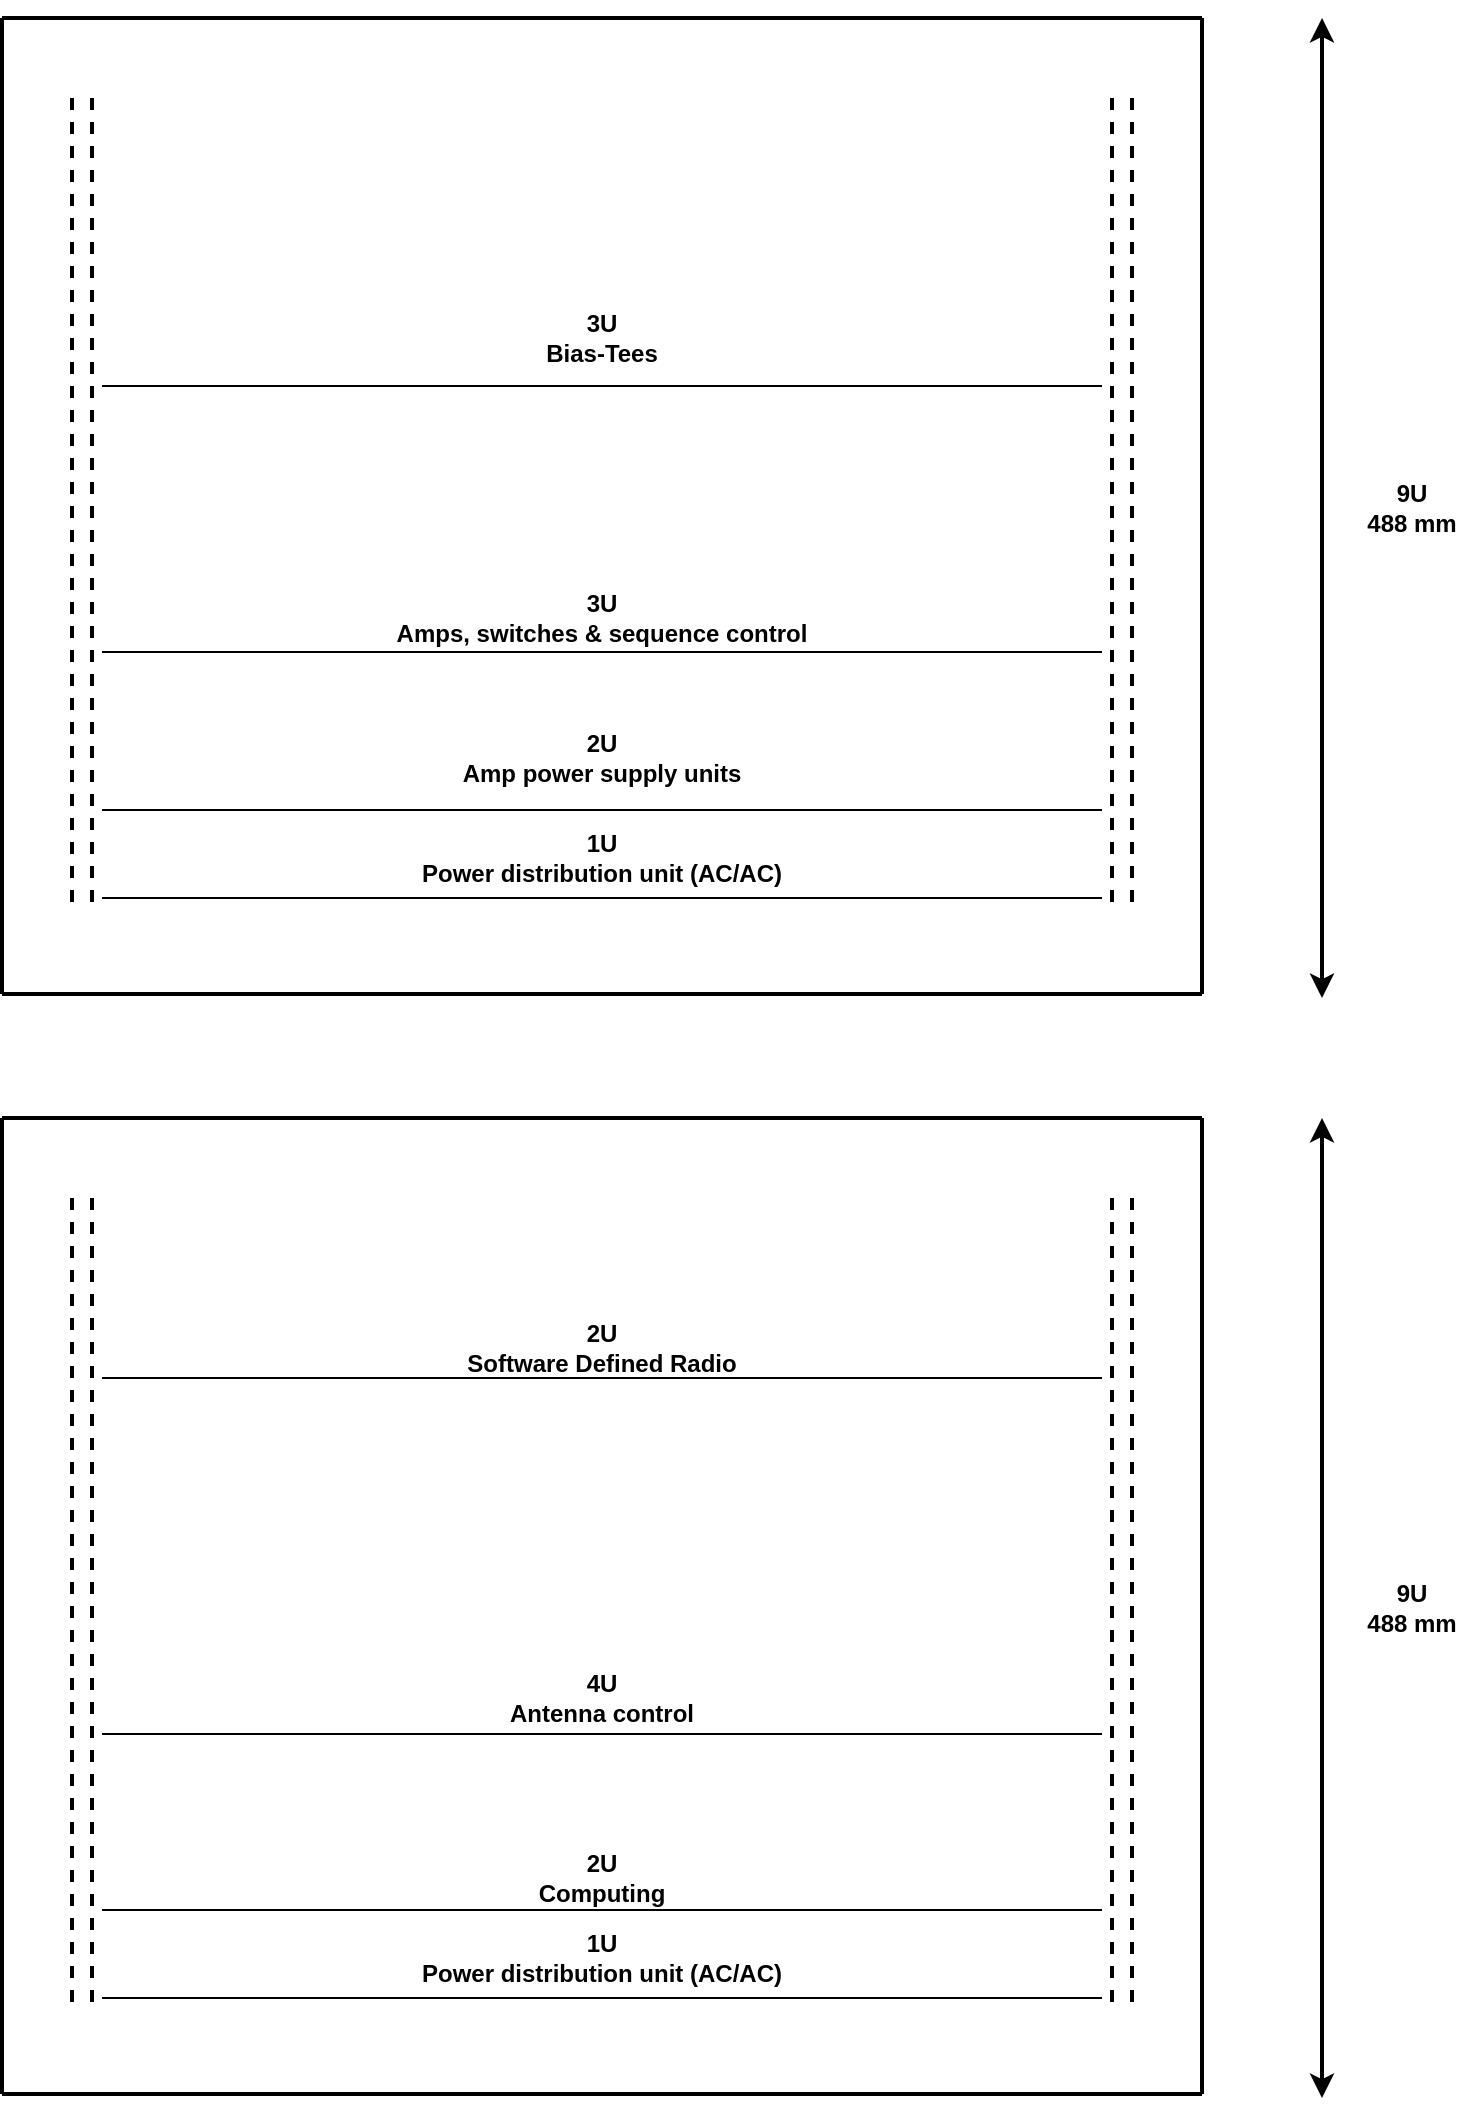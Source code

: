 <mxfile version="14.6.13" type="device"><diagram id="d4d99xbys6bQQSA0kd4D" name="Page-1"><mxGraphModel dx="1350" dy="804" grid="1" gridSize="10" guides="1" tooltips="1" connect="1" arrows="1" fold="1" page="1" pageScale="1" pageWidth="850" pageHeight="1100" math="0" shadow="0"><root><mxCell id="0"/><mxCell id="1" parent="0"/><mxCell id="thqF70EmzegMDwS9odjr-2" value="" style="endArrow=none;html=1;strokeWidth=2;targetPerimeterSpacing=1;" parent="1" edge="1"><mxGeometry width="50" height="50" relative="1" as="geometry"><mxPoint x="10" y="10" as="sourcePoint"/><mxPoint x="10" y="498" as="targetPoint"/></mxGeometry></mxCell><mxCell id="thqF70EmzegMDwS9odjr-3" value="" style="endArrow=none;html=1;strokeWidth=2;" parent="1" edge="1"><mxGeometry width="50" height="50" relative="1" as="geometry"><mxPoint x="10" y="10" as="sourcePoint"/><mxPoint x="610" y="10" as="targetPoint"/></mxGeometry></mxCell><mxCell id="thqF70EmzegMDwS9odjr-4" value="" style="endArrow=none;html=1;strokeWidth=2;" parent="1" edge="1"><mxGeometry width="50" height="50" relative="1" as="geometry"><mxPoint x="10" y="498" as="sourcePoint"/><mxPoint x="610" y="498" as="targetPoint"/></mxGeometry></mxCell><mxCell id="thqF70EmzegMDwS9odjr-5" value="" style="endArrow=none;html=1;strokeWidth=2;targetPerimeterSpacing=1;" parent="1" edge="1"><mxGeometry width="50" height="50" relative="1" as="geometry"><mxPoint x="610" y="10" as="sourcePoint"/><mxPoint x="610" y="498" as="targetPoint"/></mxGeometry></mxCell><mxCell id="thqF70EmzegMDwS9odjr-6" value="" style="endArrow=none;dashed=1;html=1;strokeWidth=2;" parent="1" edge="1"><mxGeometry width="50" height="50" relative="1" as="geometry"><mxPoint x="55" y="50" as="sourcePoint"/><mxPoint x="55" y="458" as="targetPoint"/></mxGeometry></mxCell><mxCell id="thqF70EmzegMDwS9odjr-8" value="" style="endArrow=none;dashed=1;html=1;strokeWidth=2;" parent="1" edge="1"><mxGeometry width="50" height="50" relative="1" as="geometry"><mxPoint x="565" y="50" as="sourcePoint"/><mxPoint x="565" y="458" as="targetPoint"/></mxGeometry></mxCell><mxCell id="thqF70EmzegMDwS9odjr-9" value="" style="endArrow=none;dashed=1;html=1;strokeWidth=2;" parent="1" edge="1"><mxGeometry width="50" height="50" relative="1" as="geometry"><mxPoint x="45" y="50" as="sourcePoint"/><mxPoint x="45" y="458" as="targetPoint"/></mxGeometry></mxCell><mxCell id="thqF70EmzegMDwS9odjr-10" value="" style="endArrow=none;dashed=1;html=1;strokeWidth=2;" parent="1" edge="1"><mxGeometry width="50" height="50" relative="1" as="geometry"><mxPoint x="575" y="50" as="sourcePoint"/><mxPoint x="575" y="458" as="targetPoint"/></mxGeometry></mxCell><mxCell id="thqF70EmzegMDwS9odjr-11" value="" style="endArrow=none;html=1;strokeWidth=1;" parent="1" edge="1"><mxGeometry width="50" height="50" relative="1" as="geometry"><mxPoint x="60" y="450" as="sourcePoint"/><mxPoint x="560" y="450" as="targetPoint"/></mxGeometry></mxCell><mxCell id="thqF70EmzegMDwS9odjr-13" value="" style="endArrow=none;html=1;strokeWidth=1;" parent="1" edge="1"><mxGeometry width="50" height="50" relative="1" as="geometry"><mxPoint x="60" y="327" as="sourcePoint"/><mxPoint x="560" y="327" as="targetPoint"/></mxGeometry></mxCell><mxCell id="thqF70EmzegMDwS9odjr-16" value="" style="endArrow=none;html=1;strokeWidth=1;" parent="1" edge="1"><mxGeometry width="50" height="50" relative="1" as="geometry"><mxPoint x="60" y="194" as="sourcePoint"/><mxPoint x="560" y="194" as="targetPoint"/></mxGeometry></mxCell><mxCell id="thqF70EmzegMDwS9odjr-18" value="" style="endArrow=none;html=1;strokeWidth=2;targetPerimeterSpacing=1;" parent="1" edge="1"><mxGeometry width="50" height="50" relative="1" as="geometry"><mxPoint x="10" y="560" as="sourcePoint"/><mxPoint x="10" y="1048" as="targetPoint"/></mxGeometry></mxCell><mxCell id="thqF70EmzegMDwS9odjr-19" value="" style="endArrow=none;html=1;strokeWidth=2;" parent="1" edge="1"><mxGeometry width="50" height="50" relative="1" as="geometry"><mxPoint x="10" y="560" as="sourcePoint"/><mxPoint x="610" y="560" as="targetPoint"/></mxGeometry></mxCell><mxCell id="thqF70EmzegMDwS9odjr-20" value="" style="endArrow=none;html=1;strokeWidth=2;" parent="1" edge="1"><mxGeometry width="50" height="50" relative="1" as="geometry"><mxPoint x="10" y="1048" as="sourcePoint"/><mxPoint x="610" y="1048" as="targetPoint"/></mxGeometry></mxCell><mxCell id="thqF70EmzegMDwS9odjr-21" value="" style="endArrow=none;html=1;strokeWidth=2;targetPerimeterSpacing=1;" parent="1" edge="1"><mxGeometry width="50" height="50" relative="1" as="geometry"><mxPoint x="610" y="560" as="sourcePoint"/><mxPoint x="610" y="1048" as="targetPoint"/></mxGeometry></mxCell><mxCell id="thqF70EmzegMDwS9odjr-22" value="" style="endArrow=none;dashed=1;html=1;strokeWidth=2;" parent="1" edge="1"><mxGeometry width="50" height="50" relative="1" as="geometry"><mxPoint x="55" y="600" as="sourcePoint"/><mxPoint x="55" y="1008" as="targetPoint"/></mxGeometry></mxCell><mxCell id="thqF70EmzegMDwS9odjr-23" value="" style="endArrow=none;dashed=1;html=1;strokeWidth=2;" parent="1" edge="1"><mxGeometry width="50" height="50" relative="1" as="geometry"><mxPoint x="565" y="600" as="sourcePoint"/><mxPoint x="565" y="1008" as="targetPoint"/></mxGeometry></mxCell><mxCell id="thqF70EmzegMDwS9odjr-24" value="" style="endArrow=none;dashed=1;html=1;strokeWidth=2;" parent="1" edge="1"><mxGeometry width="50" height="50" relative="1" as="geometry"><mxPoint x="45" y="600" as="sourcePoint"/><mxPoint x="45" y="1008" as="targetPoint"/></mxGeometry></mxCell><mxCell id="thqF70EmzegMDwS9odjr-25" value="" style="endArrow=none;dashed=1;html=1;strokeWidth=2;" parent="1" edge="1"><mxGeometry width="50" height="50" relative="1" as="geometry"><mxPoint x="575" y="600" as="sourcePoint"/><mxPoint x="575" y="1008" as="targetPoint"/></mxGeometry></mxCell><mxCell id="thqF70EmzegMDwS9odjr-26" value="" style="endArrow=none;html=1;strokeWidth=1;" parent="1" edge="1"><mxGeometry width="50" height="50" relative="1" as="geometry"><mxPoint x="60" y="1000" as="sourcePoint"/><mxPoint x="560" y="1000" as="targetPoint"/></mxGeometry></mxCell><mxCell id="thqF70EmzegMDwS9odjr-27" value="" style="endArrow=none;html=1;strokeWidth=1;" parent="1" edge="1"><mxGeometry width="50" height="50" relative="1" as="geometry"><mxPoint x="60" y="868" as="sourcePoint"/><mxPoint x="560" y="868" as="targetPoint"/></mxGeometry></mxCell><mxCell id="thqF70EmzegMDwS9odjr-28" value="" style="endArrow=none;html=1;strokeWidth=1;" parent="1" edge="1"><mxGeometry width="50" height="50" relative="1" as="geometry"><mxPoint x="60" y="690" as="sourcePoint"/><mxPoint x="560" y="690" as="targetPoint"/></mxGeometry></mxCell><mxCell id="thqF70EmzegMDwS9odjr-29" value="&lt;div&gt;3U&lt;/div&gt;&lt;div&gt;Bias-Tees&lt;br&gt;&lt;/div&gt;" style="text;html=1;strokeColor=none;fillColor=none;align=center;verticalAlign=middle;whiteSpace=wrap;rounded=0;fontStyle=1" parent="1" vertex="1"><mxGeometry x="180" y="160" width="260" height="20" as="geometry"/></mxCell><mxCell id="thqF70EmzegMDwS9odjr-30" value="3U &lt;br&gt;Amps, switches &amp;amp; sequence control" style="text;html=1;strokeColor=none;fillColor=none;align=center;verticalAlign=middle;whiteSpace=wrap;rounded=0;fontStyle=1" parent="1" vertex="1"><mxGeometry x="180" y="300" width="260" height="20" as="geometry"/></mxCell><mxCell id="thqF70EmzegMDwS9odjr-31" value="2U&lt;br&gt;Amp power supply units" style="text;html=1;strokeColor=none;fillColor=none;align=center;verticalAlign=middle;whiteSpace=wrap;rounded=0;fontStyle=1" parent="1" vertex="1"><mxGeometry x="180" y="370" width="260" height="20" as="geometry"/></mxCell><mxCell id="thqF70EmzegMDwS9odjr-33" value="2U&lt;br&gt;Computing" style="text;html=1;strokeColor=none;fillColor=none;align=center;verticalAlign=middle;whiteSpace=wrap;rounded=0;fontStyle=1" parent="1" vertex="1"><mxGeometry x="180" y="930" width="260" height="20" as="geometry"/></mxCell><mxCell id="thqF70EmzegMDwS9odjr-34" value="4U&lt;br&gt;Antenna control" style="text;html=1;strokeColor=none;fillColor=none;align=center;verticalAlign=middle;whiteSpace=wrap;rounded=0;fontStyle=1" parent="1" vertex="1"><mxGeometry x="180" y="840" width="260" height="20" as="geometry"/></mxCell><mxCell id="thqF70EmzegMDwS9odjr-35" value="2U&lt;br&gt;Software Defined Radio" style="text;html=1;strokeColor=none;fillColor=none;align=center;verticalAlign=middle;whiteSpace=wrap;rounded=0;fontStyle=1" parent="1" vertex="1"><mxGeometry x="180" y="650" width="260" height="50" as="geometry"/></mxCell><mxCell id="thqF70EmzegMDwS9odjr-38" value="" style="endArrow=classic;startArrow=classic;html=1;strokeWidth=2;" parent="1" edge="1"><mxGeometry width="50" height="50" relative="1" as="geometry"><mxPoint x="670" y="1050" as="sourcePoint"/><mxPoint x="670" y="560" as="targetPoint"/></mxGeometry></mxCell><mxCell id="thqF70EmzegMDwS9odjr-39" value="&lt;div&gt;9U&lt;/div&gt;&lt;div&gt;488 mm&lt;br&gt;&lt;/div&gt;" style="text;html=1;strokeColor=none;fillColor=none;align=center;verticalAlign=middle;whiteSpace=wrap;rounded=0;fontStyle=1" parent="1" vertex="1"><mxGeometry x="680" y="790" width="70" height="30" as="geometry"/></mxCell><mxCell id="thqF70EmzegMDwS9odjr-40" value="" style="endArrow=classic;startArrow=classic;html=1;strokeWidth=2;" parent="1" edge="1"><mxGeometry width="50" height="50" relative="1" as="geometry"><mxPoint x="670" y="500" as="sourcePoint"/><mxPoint x="670" y="10" as="targetPoint"/></mxGeometry></mxCell><mxCell id="thqF70EmzegMDwS9odjr-41" value="&lt;div&gt;9U&lt;/div&gt;&lt;div&gt;488 mm&lt;br&gt;&lt;/div&gt;" style="text;html=1;strokeColor=none;fillColor=none;align=center;verticalAlign=middle;whiteSpace=wrap;rounded=0;fontStyle=1" parent="1" vertex="1"><mxGeometry x="680" y="240" width="70" height="30" as="geometry"/></mxCell><mxCell id="mi4W0eHNhRtTlIhnQGY3-1" value="" style="endArrow=none;html=1;strokeWidth=1;" edge="1" parent="1"><mxGeometry width="50" height="50" relative="1" as="geometry"><mxPoint x="60" y="406" as="sourcePoint"/><mxPoint x="560" y="406" as="targetPoint"/></mxGeometry></mxCell><mxCell id="mi4W0eHNhRtTlIhnQGY3-2" value="&lt;div&gt;1U&lt;/div&gt;&lt;div&gt;Power distribution unit (AC/AC)&lt;br&gt;&lt;/div&gt;" style="text;html=1;strokeColor=none;fillColor=none;align=center;verticalAlign=middle;whiteSpace=wrap;rounded=0;fontStyle=1" vertex="1" parent="1"><mxGeometry x="180" y="420" width="260" height="20" as="geometry"/></mxCell><mxCell id="mi4W0eHNhRtTlIhnQGY3-3" value="" style="endArrow=none;html=1;strokeWidth=1;" edge="1" parent="1"><mxGeometry width="50" height="50" relative="1" as="geometry"><mxPoint x="60" y="956" as="sourcePoint"/><mxPoint x="560" y="956" as="targetPoint"/></mxGeometry></mxCell><mxCell id="mi4W0eHNhRtTlIhnQGY3-4" value="&lt;div&gt;1U&lt;/div&gt;&lt;div&gt;Power distribution unit (AC/AC)&lt;br&gt;&lt;/div&gt;" style="text;html=1;strokeColor=none;fillColor=none;align=center;verticalAlign=middle;whiteSpace=wrap;rounded=0;fontStyle=1" vertex="1" parent="1"><mxGeometry x="180" y="970" width="260" height="20" as="geometry"/></mxCell></root></mxGraphModel></diagram></mxfile>